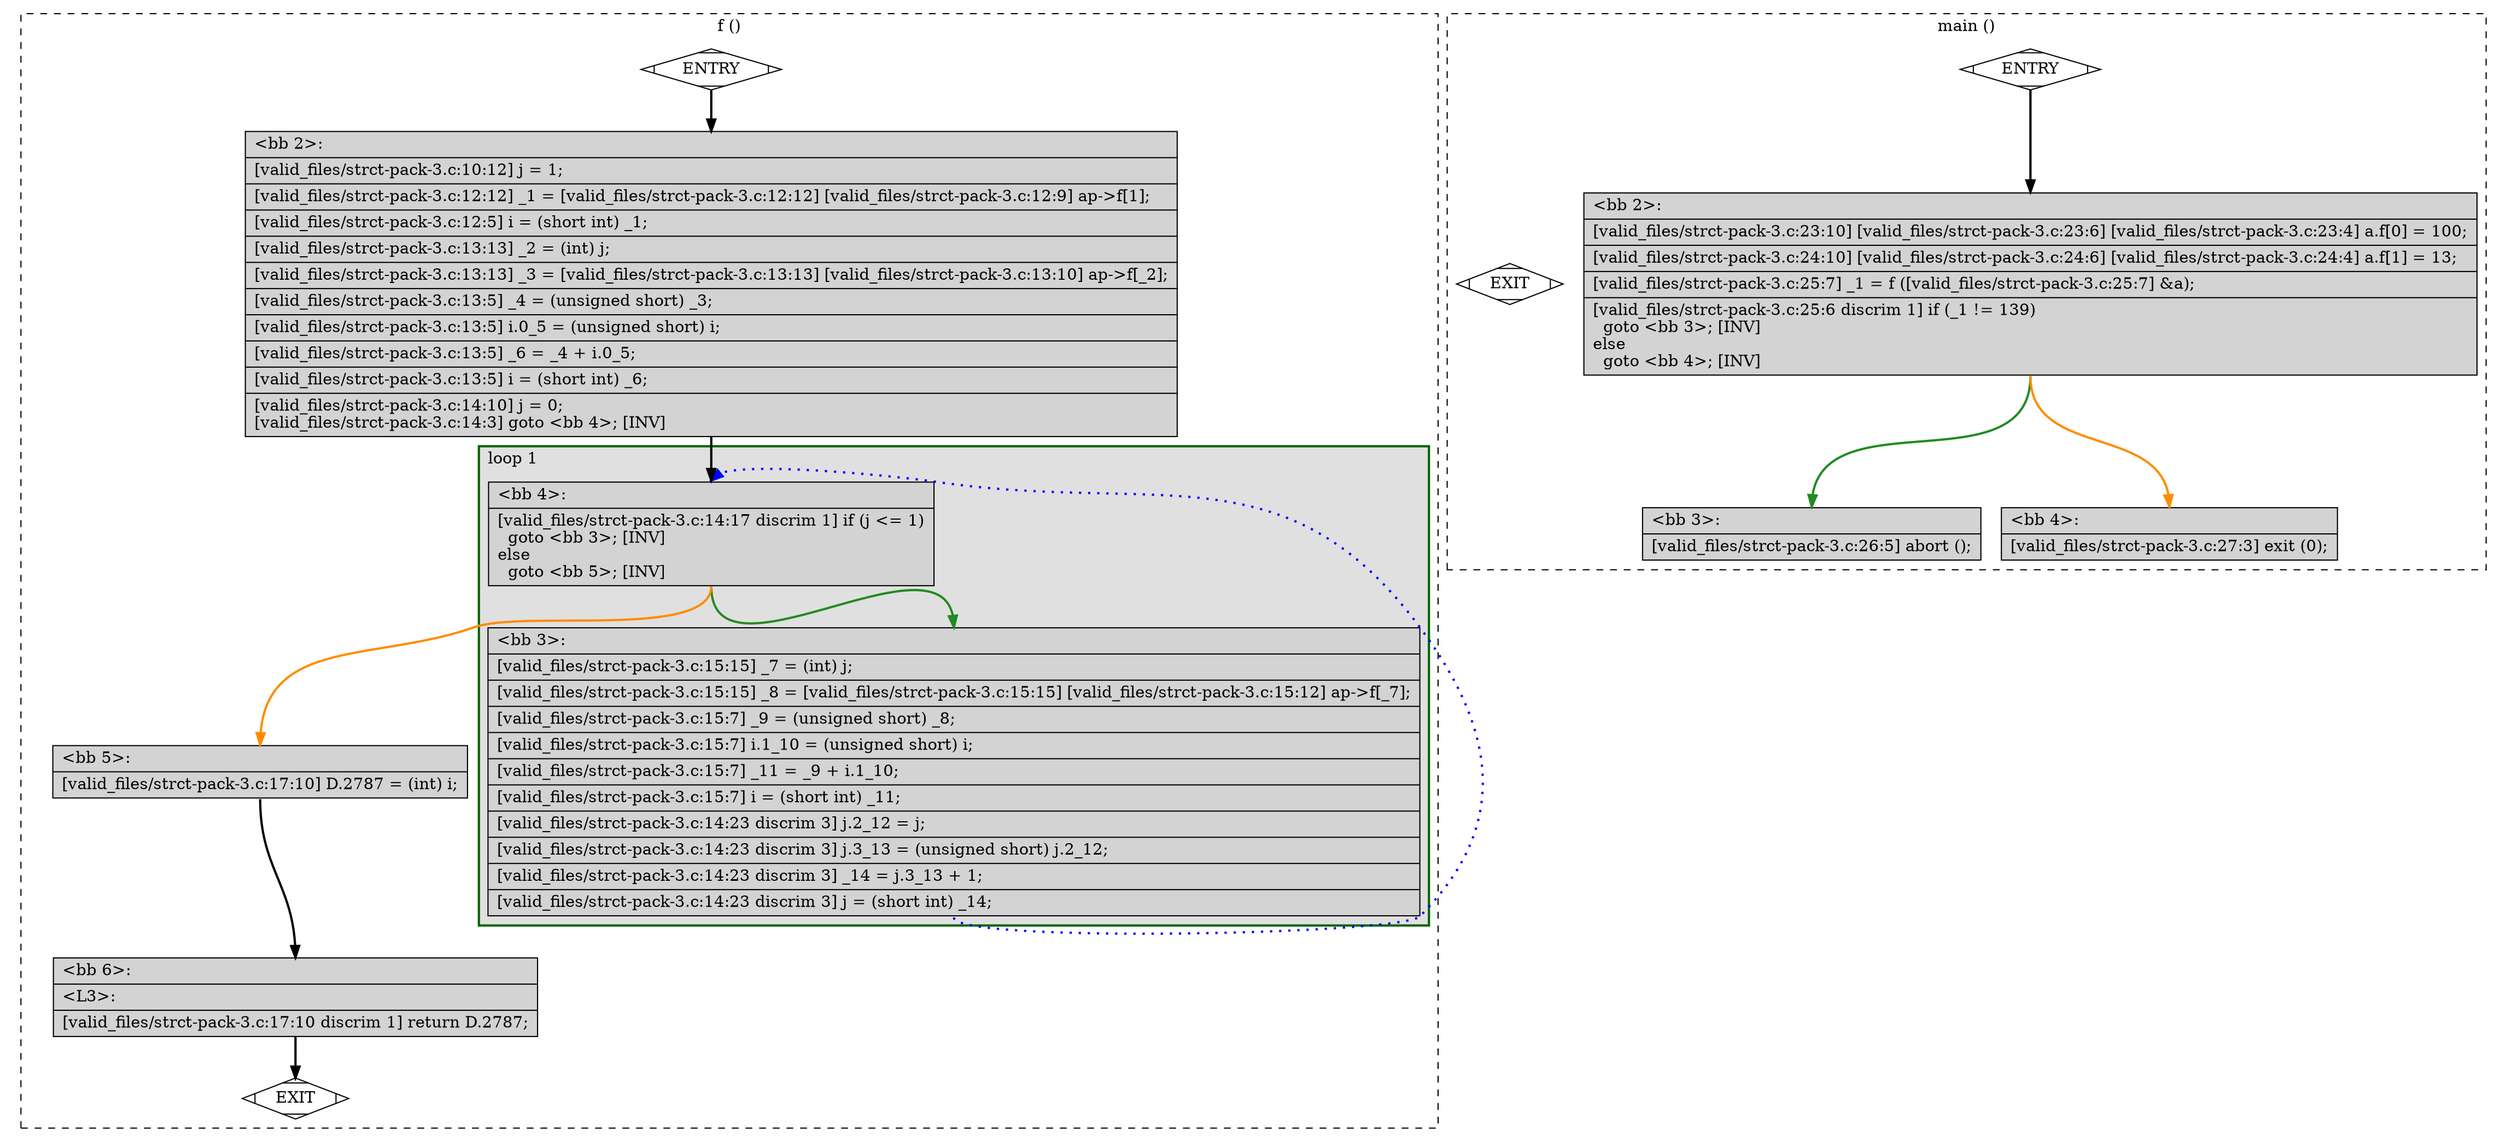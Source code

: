 digraph "a-strct-pack-3.c.015t.cfg" {
overlap=false;
subgraph "cluster_f" {
	style="dashed";
	color="black";
	label="f ()";
	subgraph cluster_0_1 {
	style="filled";
	color="darkgreen";
	fillcolor="grey88";
	label="loop 1";
	labeljust=l;
	penwidth=2;
	fn_0_basic_block_4 [shape=record,style=filled,fillcolor=lightgrey,label="{\<bb\ 4\>:\l\
|[valid_files/strct-pack-3.c:14:17\ discrim\ 1]\ if\ (j\ \<=\ 1)\l\
\ \ goto\ \<bb\ 3\>;\ [INV]\l\
else\l\
\ \ goto\ \<bb\ 5\>;\ [INV]\l\
}"];

	fn_0_basic_block_3 [shape=record,style=filled,fillcolor=lightgrey,label="{\<bb\ 3\>:\l\
|[valid_files/strct-pack-3.c:15:15]\ _7\ =\ (int)\ j;\l\
|[valid_files/strct-pack-3.c:15:15]\ _8\ =\ [valid_files/strct-pack-3.c:15:15]\ [valid_files/strct-pack-3.c:15:12]\ ap-\>f[_7];\l\
|[valid_files/strct-pack-3.c:15:7]\ _9\ =\ (unsigned\ short)\ _8;\l\
|[valid_files/strct-pack-3.c:15:7]\ i.1_10\ =\ (unsigned\ short)\ i;\l\
|[valid_files/strct-pack-3.c:15:7]\ _11\ =\ _9\ +\ i.1_10;\l\
|[valid_files/strct-pack-3.c:15:7]\ i\ =\ (short\ int)\ _11;\l\
|[valid_files/strct-pack-3.c:14:23\ discrim\ 3]\ j.2_12\ =\ j;\l\
|[valid_files/strct-pack-3.c:14:23\ discrim\ 3]\ j.3_13\ =\ (unsigned\ short)\ j.2_12;\l\
|[valid_files/strct-pack-3.c:14:23\ discrim\ 3]\ _14\ =\ j.3_13\ +\ 1;\l\
|[valid_files/strct-pack-3.c:14:23\ discrim\ 3]\ j\ =\ (short\ int)\ _14;\l\
}"];

	}
	fn_0_basic_block_0 [shape=Mdiamond,style=filled,fillcolor=white,label="ENTRY"];

	fn_0_basic_block_1 [shape=Mdiamond,style=filled,fillcolor=white,label="EXIT"];

	fn_0_basic_block_2 [shape=record,style=filled,fillcolor=lightgrey,label="{\<bb\ 2\>:\l\
|[valid_files/strct-pack-3.c:10:12]\ j\ =\ 1;\l\
|[valid_files/strct-pack-3.c:12:12]\ _1\ =\ [valid_files/strct-pack-3.c:12:12]\ [valid_files/strct-pack-3.c:12:9]\ ap-\>f[1];\l\
|[valid_files/strct-pack-3.c:12:5]\ i\ =\ (short\ int)\ _1;\l\
|[valid_files/strct-pack-3.c:13:13]\ _2\ =\ (int)\ j;\l\
|[valid_files/strct-pack-3.c:13:13]\ _3\ =\ [valid_files/strct-pack-3.c:13:13]\ [valid_files/strct-pack-3.c:13:10]\ ap-\>f[_2];\l\
|[valid_files/strct-pack-3.c:13:5]\ _4\ =\ (unsigned\ short)\ _3;\l\
|[valid_files/strct-pack-3.c:13:5]\ i.0_5\ =\ (unsigned\ short)\ i;\l\
|[valid_files/strct-pack-3.c:13:5]\ _6\ =\ _4\ +\ i.0_5;\l\
|[valid_files/strct-pack-3.c:13:5]\ i\ =\ (short\ int)\ _6;\l\
|[valid_files/strct-pack-3.c:14:10]\ j\ =\ 0;\l\
[valid_files/strct-pack-3.c:14:3]\ goto\ \<bb\ 4\>;\ [INV]\l\
}"];

	fn_0_basic_block_5 [shape=record,style=filled,fillcolor=lightgrey,label="{\<bb\ 5\>:\l\
|[valid_files/strct-pack-3.c:17:10]\ D.2787\ =\ (int)\ i;\l\
}"];

	fn_0_basic_block_6 [shape=record,style=filled,fillcolor=lightgrey,label="{\<bb\ 6\>:\l\
|\<L3\>:\l\
|[valid_files/strct-pack-3.c:17:10\ discrim\ 1]\ return\ D.2787;\l\
}"];

	fn_0_basic_block_0:s -> fn_0_basic_block_2:n [style="solid,bold",color=black,weight=100,constraint=true];
	fn_0_basic_block_2:s -> fn_0_basic_block_4:n [style="solid,bold",color=black,weight=100,constraint=true];
	fn_0_basic_block_3:s -> fn_0_basic_block_4:n [style="dotted,bold",color=blue,weight=10,constraint=false];
	fn_0_basic_block_4:s -> fn_0_basic_block_3:n [style="solid,bold",color=forestgreen,weight=10,constraint=true];
	fn_0_basic_block_4:s -> fn_0_basic_block_5:n [style="solid,bold",color=darkorange,weight=10,constraint=true];
	fn_0_basic_block_5:s -> fn_0_basic_block_6:n [style="solid,bold",color=black,weight=100,constraint=true];
	fn_0_basic_block_6:s -> fn_0_basic_block_1:n [style="solid,bold",color=black,weight=10,constraint=true];
	fn_0_basic_block_0:s -> fn_0_basic_block_1:n [style="invis",constraint=true];
}
subgraph "cluster_main" {
	style="dashed";
	color="black";
	label="main ()";
	fn_1_basic_block_0 [shape=Mdiamond,style=filled,fillcolor=white,label="ENTRY"];

	fn_1_basic_block_1 [shape=Mdiamond,style=filled,fillcolor=white,label="EXIT"];

	fn_1_basic_block_2 [shape=record,style=filled,fillcolor=lightgrey,label="{\<bb\ 2\>:\l\
|[valid_files/strct-pack-3.c:23:10]\ [valid_files/strct-pack-3.c:23:6]\ [valid_files/strct-pack-3.c:23:4]\ a.f[0]\ =\ 100;\l\
|[valid_files/strct-pack-3.c:24:10]\ [valid_files/strct-pack-3.c:24:6]\ [valid_files/strct-pack-3.c:24:4]\ a.f[1]\ =\ 13;\l\
|[valid_files/strct-pack-3.c:25:7]\ _1\ =\ f\ ([valid_files/strct-pack-3.c:25:7]\ &a);\l\
|[valid_files/strct-pack-3.c:25:6\ discrim\ 1]\ if\ (_1\ !=\ 139)\l\
\ \ goto\ \<bb\ 3\>;\ [INV]\l\
else\l\
\ \ goto\ \<bb\ 4\>;\ [INV]\l\
}"];

	fn_1_basic_block_3 [shape=record,style=filled,fillcolor=lightgrey,label="{\<bb\ 3\>:\l\
|[valid_files/strct-pack-3.c:26:5]\ abort\ ();\l\
}"];

	fn_1_basic_block_4 [shape=record,style=filled,fillcolor=lightgrey,label="{\<bb\ 4\>:\l\
|[valid_files/strct-pack-3.c:27:3]\ exit\ (0);\l\
}"];

	fn_1_basic_block_0:s -> fn_1_basic_block_2:n [style="solid,bold",color=black,weight=100,constraint=true];
	fn_1_basic_block_2:s -> fn_1_basic_block_3:n [style="solid,bold",color=forestgreen,weight=10,constraint=true];
	fn_1_basic_block_2:s -> fn_1_basic_block_4:n [style="solid,bold",color=darkorange,weight=10,constraint=true];
	fn_1_basic_block_0:s -> fn_1_basic_block_1:n [style="invis",constraint=true];
}
}
